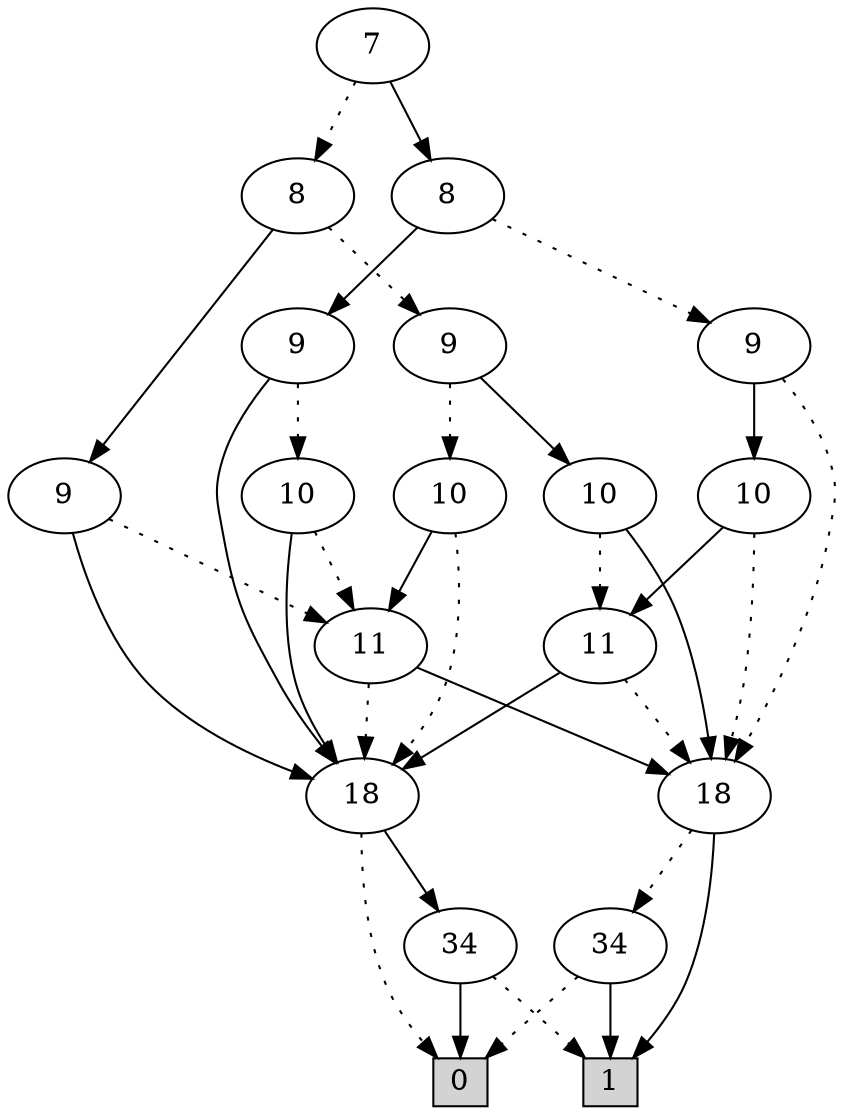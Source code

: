 digraph G {
0 [shape=box, label="0", style=filled, shape=box, height=0.3, width=0.3];
1 [shape=box, label="1", style=filled, shape=box, height=0.3, width=0.3];
50114 [label="7"];
50114 -> 50108 [style=dotted];
50114 -> 50113 [style=filled];
50108 [label="8"];
50108 -> 50106 [style=dotted];
50108 -> 50107 [style=filled];
50106 [label="9"];
50106 -> 50103 [style=dotted];
50106 -> 50105 [style=filled];
50103 [label="10"];
50103 -> 50085 [style=dotted];
50103 -> 50102 [style=filled];
50085 [label="18"];
50085 -> 0 [style=dotted];
50085 -> 71 [style=filled];
71 [label="34"];
71 -> 1 [style=dotted];
71 -> 0 [style=filled];
50102 [label="11"];
50102 -> 50085 [style=dotted];
50102 -> 50101 [style=filled];
50101 [label="18"];
50101 -> 70 [style=dotted];
50101 -> 1 [style=filled];
70 [label="34"];
70 -> 0 [style=dotted];
70 -> 1 [style=filled];
50105 [label="10"];
50105 -> 50104 [style=dotted];
50105 -> 50101 [style=filled];
50104 [label="11"];
50104 -> 50101 [style=dotted];
50104 -> 50085 [style=filled];
50107 [label="9"];
50107 -> 50102 [style=dotted];
50107 -> 50085 [style=filled];
50113 [label="8"];
50113 -> 50110 [style=dotted];
50113 -> 50112 [style=filled];
50110 [label="9"];
50110 -> 50101 [style=dotted];
50110 -> 50109 [style=filled];
50109 [label="10"];
50109 -> 50101 [style=dotted];
50109 -> 50104 [style=filled];
50112 [label="9"];
50112 -> 50111 [style=dotted];
50112 -> 50085 [style=filled];
50111 [label="10"];
50111 -> 50102 [style=dotted];
50111 -> 50085 [style=filled];
}
